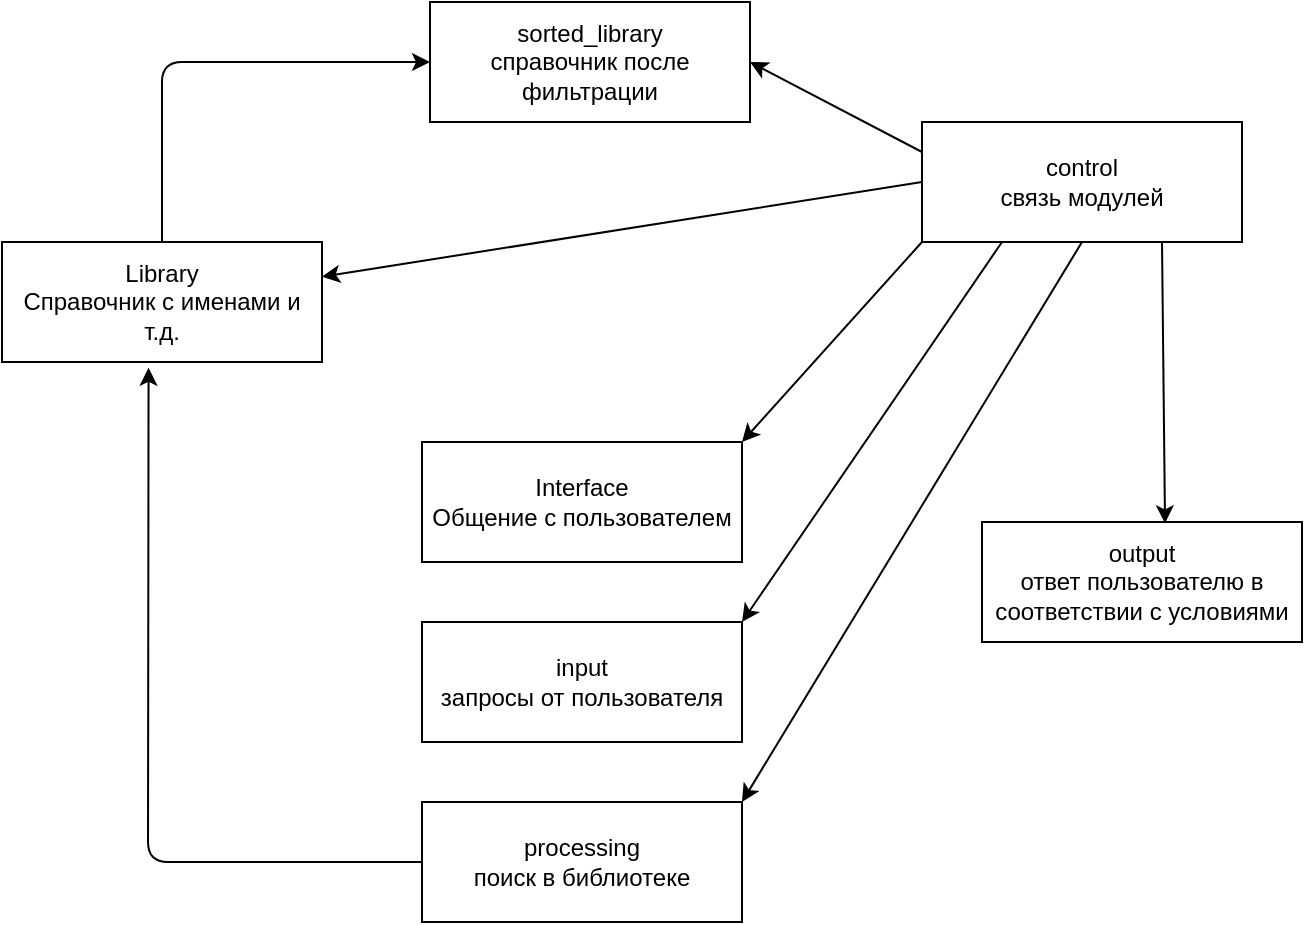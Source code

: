 <mxfile>
    <diagram id="zGUnr8Z7JNsMbxA-9_Df" name="Page-1">
        <mxGraphModel dx="1131" dy="318" grid="1" gridSize="10" guides="1" tooltips="1" connect="1" arrows="1" fold="1" page="1" pageScale="1" pageWidth="827" pageHeight="1169" math="0" shadow="0">
            <root>
                <mxCell id="0"/>
                <mxCell id="1" parent="0"/>
                <mxCell id="3" value="Interface&lt;br&gt;Общение с пользователем" style="rounded=0;whiteSpace=wrap;html=1;" parent="1" vertex="1">
                    <mxGeometry x="250" y="290" width="160" height="60" as="geometry"/>
                </mxCell>
                <mxCell id="14" style="edgeStyle=none;html=1;exitX=0.5;exitY=0;exitDx=0;exitDy=0;entryX=0;entryY=0.5;entryDx=0;entryDy=0;" parent="1" source="4" target="21" edge="1">
                    <mxGeometry relative="1" as="geometry">
                        <Array as="points">
                            <mxPoint x="120" y="100"/>
                        </Array>
                    </mxGeometry>
                </mxCell>
                <mxCell id="4" value="Library&lt;br&gt;Справочник с именами и т.д." style="rounded=0;whiteSpace=wrap;html=1;" parent="1" vertex="1">
                    <mxGeometry x="40" y="190" width="160" height="60" as="geometry"/>
                </mxCell>
                <mxCell id="6" value="output&lt;br&gt;ответ пользователю в соответствии с условиями" style="rounded=0;whiteSpace=wrap;html=1;" parent="1" vertex="1">
                    <mxGeometry x="530" y="330" width="160" height="60" as="geometry"/>
                </mxCell>
                <mxCell id="10" value="input&lt;br&gt;запросы от пользователя" style="rounded=0;whiteSpace=wrap;html=1;" parent="1" vertex="1">
                    <mxGeometry x="250" y="380" width="160" height="60" as="geometry"/>
                </mxCell>
                <mxCell id="13" style="edgeStyle=none;html=1;exitX=0;exitY=0.5;exitDx=0;exitDy=0;entryX=0.458;entryY=1.048;entryDx=0;entryDy=0;entryPerimeter=0;" parent="1" source="12" target="4" edge="1">
                    <mxGeometry relative="1" as="geometry">
                        <Array as="points">
                            <mxPoint x="113" y="500"/>
                        </Array>
                    </mxGeometry>
                </mxCell>
                <mxCell id="12" value="processing&lt;br&gt;поиск в библиотеке" style="rounded=0;whiteSpace=wrap;html=1;" parent="1" vertex="1">
                    <mxGeometry x="250" y="470" width="160" height="60" as="geometry"/>
                </mxCell>
                <mxCell id="25" style="edgeStyle=none;html=1;exitX=0;exitY=1;exitDx=0;exitDy=0;entryX=1;entryY=0;entryDx=0;entryDy=0;" parent="1" source="20" target="3" edge="1">
                    <mxGeometry relative="1" as="geometry"/>
                </mxCell>
                <mxCell id="26" style="edgeStyle=none;html=1;exitX=0;exitY=0.5;exitDx=0;exitDy=0;" parent="1" source="20" target="4" edge="1">
                    <mxGeometry relative="1" as="geometry"/>
                </mxCell>
                <mxCell id="27" style="edgeStyle=none;html=1;exitX=0.25;exitY=1;exitDx=0;exitDy=0;entryX=1;entryY=0;entryDx=0;entryDy=0;" parent="1" source="20" target="10" edge="1">
                    <mxGeometry relative="1" as="geometry"/>
                </mxCell>
                <mxCell id="28" style="edgeStyle=none;html=1;exitX=0.5;exitY=1;exitDx=0;exitDy=0;entryX=1;entryY=0;entryDx=0;entryDy=0;" parent="1" source="20" target="12" edge="1">
                    <mxGeometry relative="1" as="geometry"/>
                </mxCell>
                <mxCell id="29" style="edgeStyle=none;html=1;exitX=0.75;exitY=1;exitDx=0;exitDy=0;entryX=0.572;entryY=0.011;entryDx=0;entryDy=0;entryPerimeter=0;" parent="1" source="20" target="6" edge="1">
                    <mxGeometry relative="1" as="geometry"/>
                </mxCell>
                <mxCell id="30" style="edgeStyle=none;html=1;exitX=0;exitY=0.25;exitDx=0;exitDy=0;entryX=1;entryY=0.5;entryDx=0;entryDy=0;" parent="1" source="20" target="21" edge="1">
                    <mxGeometry relative="1" as="geometry"/>
                </mxCell>
                <mxCell id="20" value="control&lt;br&gt;связь модулей" style="rounded=0;whiteSpace=wrap;html=1;" parent="1" vertex="1">
                    <mxGeometry x="500" y="130" width="160" height="60" as="geometry"/>
                </mxCell>
                <mxCell id="21" value="sorted_library&lt;br&gt;справочник после фильтрации" style="rounded=0;whiteSpace=wrap;html=1;" parent="1" vertex="1">
                    <mxGeometry x="254" y="70" width="160" height="60" as="geometry"/>
                </mxCell>
            </root>
        </mxGraphModel>
    </diagram>
</mxfile>